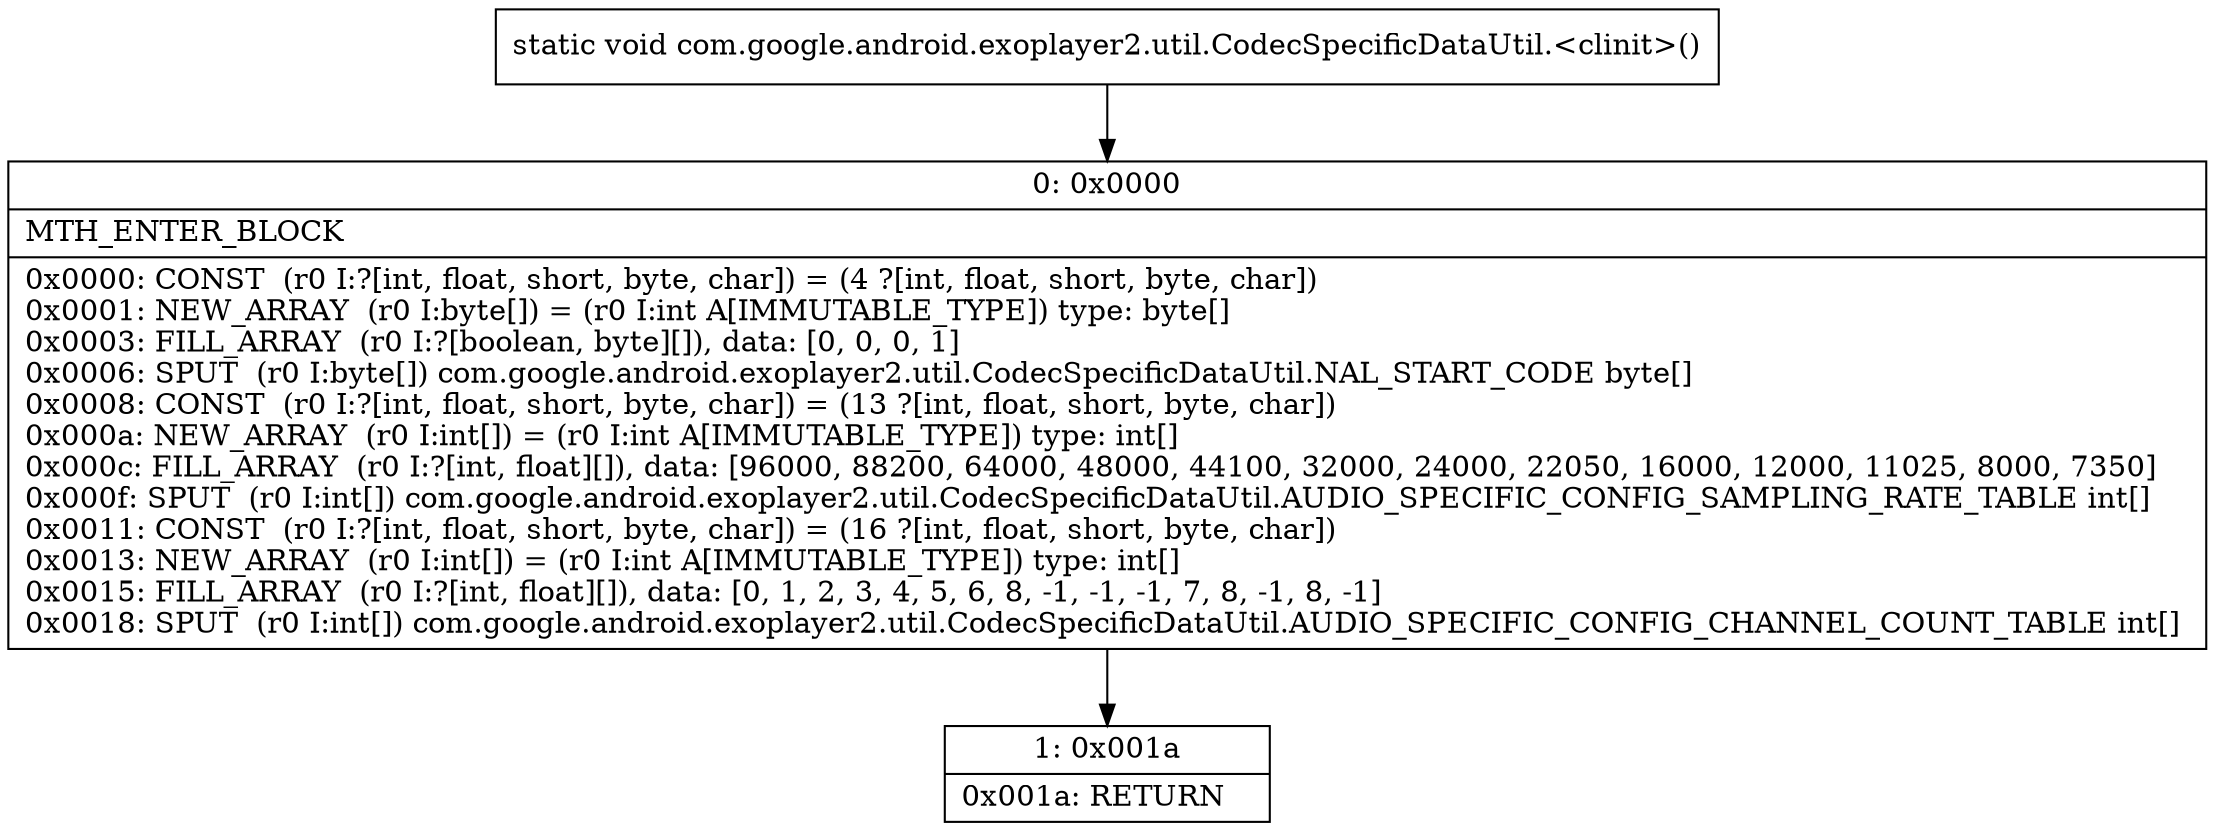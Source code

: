digraph "CFG forcom.google.android.exoplayer2.util.CodecSpecificDataUtil.\<clinit\>()V" {
Node_0 [shape=record,label="{0\:\ 0x0000|MTH_ENTER_BLOCK\l|0x0000: CONST  (r0 I:?[int, float, short, byte, char]) = (4 ?[int, float, short, byte, char]) \l0x0001: NEW_ARRAY  (r0 I:byte[]) = (r0 I:int A[IMMUTABLE_TYPE]) type: byte[] \l0x0003: FILL_ARRAY  (r0 I:?[boolean, byte][]), data: [0, 0, 0, 1] \l0x0006: SPUT  (r0 I:byte[]) com.google.android.exoplayer2.util.CodecSpecificDataUtil.NAL_START_CODE byte[] \l0x0008: CONST  (r0 I:?[int, float, short, byte, char]) = (13 ?[int, float, short, byte, char]) \l0x000a: NEW_ARRAY  (r0 I:int[]) = (r0 I:int A[IMMUTABLE_TYPE]) type: int[] \l0x000c: FILL_ARRAY  (r0 I:?[int, float][]), data: [96000, 88200, 64000, 48000, 44100, 32000, 24000, 22050, 16000, 12000, 11025, 8000, 7350] \l0x000f: SPUT  (r0 I:int[]) com.google.android.exoplayer2.util.CodecSpecificDataUtil.AUDIO_SPECIFIC_CONFIG_SAMPLING_RATE_TABLE int[] \l0x0011: CONST  (r0 I:?[int, float, short, byte, char]) = (16 ?[int, float, short, byte, char]) \l0x0013: NEW_ARRAY  (r0 I:int[]) = (r0 I:int A[IMMUTABLE_TYPE]) type: int[] \l0x0015: FILL_ARRAY  (r0 I:?[int, float][]), data: [0, 1, 2, 3, 4, 5, 6, 8, \-1, \-1, \-1, 7, 8, \-1, 8, \-1] \l0x0018: SPUT  (r0 I:int[]) com.google.android.exoplayer2.util.CodecSpecificDataUtil.AUDIO_SPECIFIC_CONFIG_CHANNEL_COUNT_TABLE int[] \l}"];
Node_1 [shape=record,label="{1\:\ 0x001a|0x001a: RETURN   \l}"];
MethodNode[shape=record,label="{static void com.google.android.exoplayer2.util.CodecSpecificDataUtil.\<clinit\>() }"];
MethodNode -> Node_0;
Node_0 -> Node_1;
}

